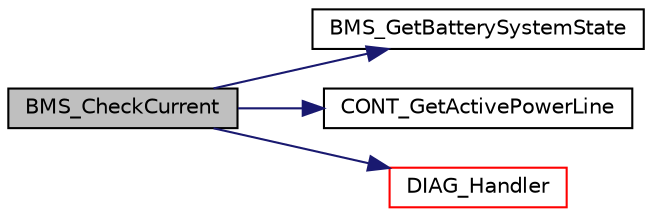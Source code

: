 digraph "BMS_CheckCurrent"
{
  edge [fontname="Helvetica",fontsize="10",labelfontname="Helvetica",labelfontsize="10"];
  node [fontname="Helvetica",fontsize="10",shape=record];
  rankdir="LR";
  Node18 [label="BMS_CheckCurrent",height=0.2,width=0.4,color="black", fillcolor="grey75", style="filled", fontcolor="black"];
  Node18 -> Node19 [color="midnightblue",fontsize="10",style="solid",fontname="Helvetica"];
  Node19 [label="BMS_GetBatterySystemState",height=0.2,width=0.4,color="black", fillcolor="white", style="filled",URL="$bms_8c.html#ab900910af6e3c584a5e3650018fe4ed7",tooltip="Returns current battery system state (charging/discharging, resting or in relaxation phase) ..."];
  Node18 -> Node20 [color="midnightblue",fontsize="10",style="solid",fontname="Helvetica"];
  Node20 [label="CONT_GetActivePowerLine",height=0.2,width=0.4,color="black", fillcolor="white", style="filled",URL="$contactor_8c.html#a660523b4f7174b60d1f784efb1113c75",tooltip="Returns the active power line. "];
  Node18 -> Node21 [color="midnightblue",fontsize="10",style="solid",fontname="Helvetica"];
  Node21 [label="DIAG_Handler",height=0.2,width=0.4,color="red", fillcolor="white", style="filled",URL="$group__API__DIAG.html#ga29e922af6b4c0f5c07d4d5b48b48d156",tooltip="DIAG_Handler provides generic error handling, based on diagnosis group.This function calls the handle..."];
}
